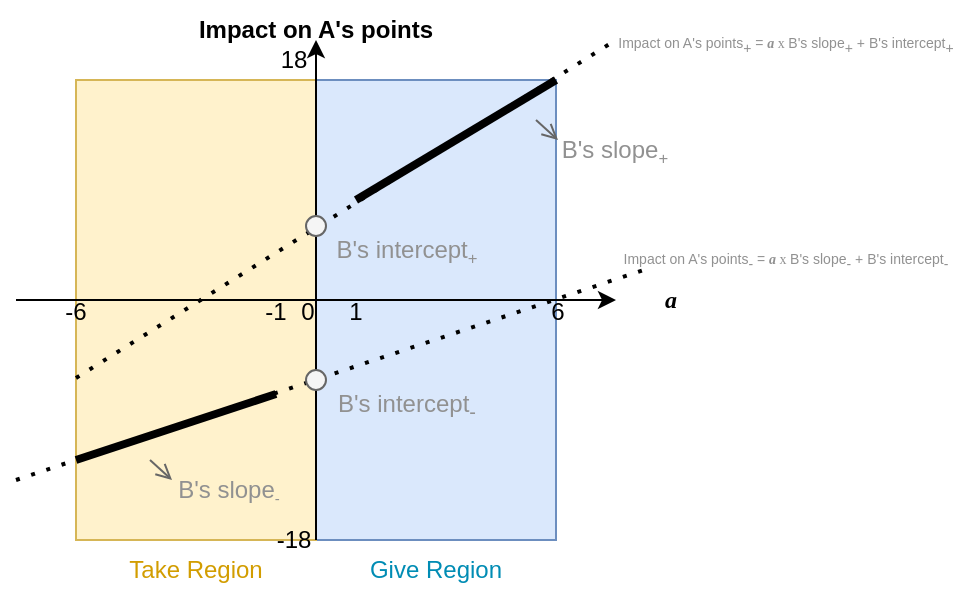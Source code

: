 <mxfile version="24.5.3" type="github">
  <diagram name="Page-1" id="Ew7KFUsUM-5sgseoDQyE">
    <mxGraphModel dx="414" dy="276" grid="1" gridSize="10" guides="1" tooltips="1" connect="1" arrows="1" fold="1" page="1" pageScale="1" pageWidth="850" pageHeight="1100" math="0" shadow="0">
      <root>
        <mxCell id="0" />
        <mxCell id="1" parent="0" />
        <mxCell id="-bnWbpkABqGrMp3vOz5b-32" value="" style="rounded=0;whiteSpace=wrap;html=1;fillColor=#dae8fc;strokeColor=#6c8ebf;" vertex="1" parent="1">
          <mxGeometry x="320" y="50" width="120" height="230" as="geometry" />
        </mxCell>
        <mxCell id="-bnWbpkABqGrMp3vOz5b-31" value="" style="rounded=0;whiteSpace=wrap;html=1;fillColor=#fff2cc;strokeColor=#d6b656;" vertex="1" parent="1">
          <mxGeometry x="200" y="50" width="120" height="230" as="geometry" />
        </mxCell>
        <mxCell id="-bnWbpkABqGrMp3vOz5b-1" value="" style="endArrow=classic;html=1;rounded=0;" edge="1" parent="1" target="-bnWbpkABqGrMp3vOz5b-4">
          <mxGeometry width="50" height="50" relative="1" as="geometry">
            <mxPoint x="170" y="160" as="sourcePoint" />
            <mxPoint x="450" y="160" as="targetPoint" />
          </mxGeometry>
        </mxCell>
        <mxCell id="-bnWbpkABqGrMp3vOz5b-2" value="" style="endArrow=classic;html=1;rounded=0;" edge="1" parent="1">
          <mxGeometry width="50" height="50" relative="1" as="geometry">
            <mxPoint x="320" y="280" as="sourcePoint" />
            <mxPoint x="320" y="30" as="targetPoint" />
          </mxGeometry>
        </mxCell>
        <mxCell id="-bnWbpkABqGrMp3vOz5b-3" value="Impact on A&#39;s points" style="text;html=1;align=center;verticalAlign=middle;whiteSpace=wrap;rounded=0;fontStyle=1" vertex="1" parent="1">
          <mxGeometry x="240" y="10" width="160" height="30" as="geometry" />
        </mxCell>
        <mxCell id="-bnWbpkABqGrMp3vOz5b-4" value="&lt;b&gt;&lt;i&gt;&lt;font face=&quot;Georgia&quot;&gt;a&lt;/font&gt;&lt;/i&gt;&lt;/b&gt;" style="text;html=1;align=center;verticalAlign=middle;whiteSpace=wrap;rounded=0;" vertex="1" parent="1">
          <mxGeometry x="470" y="145" width="55" height="30" as="geometry" />
        </mxCell>
        <mxCell id="-bnWbpkABqGrMp3vOz5b-5" value="-6" style="text;html=1;align=center;verticalAlign=middle;whiteSpace=wrap;rounded=0;" vertex="1" parent="1">
          <mxGeometry x="190" y="151" width="20" height="30" as="geometry" />
        </mxCell>
        <mxCell id="-bnWbpkABqGrMp3vOz5b-6" value="6" style="text;html=1;align=center;verticalAlign=middle;whiteSpace=wrap;rounded=0;" vertex="1" parent="1">
          <mxGeometry x="431" y="151" width="20" height="30" as="geometry" />
        </mxCell>
        <mxCell id="-bnWbpkABqGrMp3vOz5b-7" value="-18" style="text;html=1;align=center;verticalAlign=middle;whiteSpace=wrap;rounded=0;" vertex="1" parent="1">
          <mxGeometry x="299" y="265" width="20" height="30" as="geometry" />
        </mxCell>
        <mxCell id="-bnWbpkABqGrMp3vOz5b-8" value="18" style="text;html=1;align=center;verticalAlign=middle;whiteSpace=wrap;rounded=0;" vertex="1" parent="1">
          <mxGeometry x="299" y="25" width="20" height="30" as="geometry" />
        </mxCell>
        <mxCell id="-bnWbpkABqGrMp3vOz5b-9" value="0" style="text;html=1;align=center;verticalAlign=middle;whiteSpace=wrap;rounded=0;" vertex="1" parent="1">
          <mxGeometry x="306" y="151" width="20" height="30" as="geometry" />
        </mxCell>
        <mxCell id="-bnWbpkABqGrMp3vOz5b-10" value="" style="endArrow=none;html=1;rounded=0;strokeWidth=4;" edge="1" parent="1">
          <mxGeometry width="50" height="50" relative="1" as="geometry">
            <mxPoint x="200" y="240" as="sourcePoint" />
            <mxPoint x="300" y="207" as="targetPoint" />
          </mxGeometry>
        </mxCell>
        <mxCell id="-bnWbpkABqGrMp3vOz5b-11" value="" style="endArrow=none;html=1;rounded=0;strokeWidth=4;" edge="1" parent="1">
          <mxGeometry width="50" height="50" relative="1" as="geometry">
            <mxPoint x="340" y="110" as="sourcePoint" />
            <mxPoint x="440" y="50" as="targetPoint" />
          </mxGeometry>
        </mxCell>
        <mxCell id="-bnWbpkABqGrMp3vOz5b-12" value="" style="endArrow=none;dashed=1;html=1;dashPattern=1 3;strokeWidth=2;rounded=0;" edge="1" parent="1">
          <mxGeometry width="50" height="50" relative="1" as="geometry">
            <mxPoint x="200" y="199" as="sourcePoint" />
            <mxPoint x="470" y="30" as="targetPoint" />
          </mxGeometry>
        </mxCell>
        <mxCell id="-bnWbpkABqGrMp3vOz5b-13" value="" style="endArrow=none;dashed=1;html=1;dashPattern=1 3;strokeWidth=2;rounded=0;entryX=0.25;entryY=0;entryDx=0;entryDy=0;" edge="1" parent="1" target="-bnWbpkABqGrMp3vOz5b-4">
          <mxGeometry width="50" height="50" relative="1" as="geometry">
            <mxPoint x="170" y="250" as="sourcePoint" />
            <mxPoint x="440" y="83" as="targetPoint" />
          </mxGeometry>
        </mxCell>
        <mxCell id="-bnWbpkABqGrMp3vOz5b-14" value="1" style="text;html=1;align=center;verticalAlign=middle;whiteSpace=wrap;rounded=0;" vertex="1" parent="1">
          <mxGeometry x="330" y="151" width="20" height="30" as="geometry" />
        </mxCell>
        <mxCell id="-bnWbpkABqGrMp3vOz5b-15" value="-1" style="text;html=1;align=center;verticalAlign=middle;whiteSpace=wrap;rounded=0;" vertex="1" parent="1">
          <mxGeometry x="290" y="151" width="20" height="30" as="geometry" />
        </mxCell>
        <mxCell id="-bnWbpkABqGrMp3vOz5b-20" value="" style="ellipse;whiteSpace=wrap;html=1;aspect=fixed;fillColor=#f5f5f5;strokeColor=#666666;fontColor=#333333;" vertex="1" parent="1">
          <mxGeometry x="315" y="195" width="10" height="10" as="geometry" />
        </mxCell>
        <mxCell id="-bnWbpkABqGrMp3vOz5b-22" value="" style="ellipse;whiteSpace=wrap;html=1;aspect=fixed;fillColor=#f5f5f5;strokeColor=#666666;fontColor=#333333;" vertex="1" parent="1">
          <mxGeometry x="315" y="118" width="10" height="10" as="geometry" />
        </mxCell>
        <mxCell id="-bnWbpkABqGrMp3vOz5b-24" value="B&#39;s intercept&lt;sub&gt;-&lt;/sub&gt;" style="text;html=1;align=center;verticalAlign=middle;whiteSpace=wrap;rounded=0;fontColor=#919191;" vertex="1" parent="1">
          <mxGeometry x="328" y="205" width="75" height="15" as="geometry" />
        </mxCell>
        <mxCell id="-bnWbpkABqGrMp3vOz5b-25" value="B&#39;s intercept&lt;font size=&quot;1&quot;&gt;&lt;sub&gt;+&lt;/sub&gt;&lt;/font&gt;" style="text;html=1;align=center;verticalAlign=middle;whiteSpace=wrap;rounded=0;fontColor=#919191;" vertex="1" parent="1">
          <mxGeometry x="326" y="124" width="79" height="21" as="geometry" />
        </mxCell>
        <mxCell id="-bnWbpkABqGrMp3vOz5b-27" value="" style="endArrow=open;html=1;rounded=0;fillColor=#f5f5f5;strokeColor=#666666;endFill=0;" edge="1" parent="1">
          <mxGeometry width="50" height="50" relative="1" as="geometry">
            <mxPoint x="430" y="70" as="sourcePoint" />
            <mxPoint x="441" y="80" as="targetPoint" />
          </mxGeometry>
        </mxCell>
        <mxCell id="-bnWbpkABqGrMp3vOz5b-28" value="B&#39;s slope&lt;font size=&quot;1&quot;&gt;&lt;sub&gt;+&lt;/sub&gt;&lt;/font&gt;" style="text;html=1;align=center;verticalAlign=middle;whiteSpace=wrap;rounded=0;fontColor=#919191;" vertex="1" parent="1">
          <mxGeometry x="440" y="80" width="59" height="10" as="geometry" />
        </mxCell>
        <mxCell id="-bnWbpkABqGrMp3vOz5b-29" value="" style="endArrow=open;html=1;rounded=0;fillColor=#f5f5f5;strokeColor=#666666;endFill=0;" edge="1" parent="1">
          <mxGeometry width="50" height="50" relative="1" as="geometry">
            <mxPoint x="237" y="240" as="sourcePoint" />
            <mxPoint x="248" y="250" as="targetPoint" />
          </mxGeometry>
        </mxCell>
        <mxCell id="-bnWbpkABqGrMp3vOz5b-30" value="B&#39;s slope&lt;span style=&quot;font-size: 9px;&quot;&gt;&lt;sub&gt;-&lt;/sub&gt;&lt;/span&gt;" style="text;html=1;align=center;verticalAlign=middle;whiteSpace=wrap;rounded=0;fontColor=#919191;" vertex="1" parent="1">
          <mxGeometry x="247" y="250" width="59" height="10" as="geometry" />
        </mxCell>
        <mxCell id="-bnWbpkABqGrMp3vOz5b-33" value="Take Region" style="text;html=1;align=center;verticalAlign=middle;whiteSpace=wrap;rounded=0;fillColor=none;strokeColor=none;fontColor=#d29d00;" vertex="1" parent="1">
          <mxGeometry x="200" y="280" width="120" height="30" as="geometry" />
        </mxCell>
        <mxCell id="-bnWbpkABqGrMp3vOz5b-34" value="Give Region" style="text;html=1;align=center;verticalAlign=middle;whiteSpace=wrap;rounded=0;fillColor=none;strokeColor=none;fontColor=#008cb4;" vertex="1" parent="1">
          <mxGeometry x="320" y="280" width="120" height="30" as="geometry" />
        </mxCell>
        <mxCell id="-bnWbpkABqGrMp3vOz5b-35" value="Impact on A&#39;s points&lt;sub style=&quot;font-size: 7px;&quot;&gt;+&lt;/sub&gt; =&amp;nbsp;&lt;span style=&quot;caret-color: rgb(0, 0, 0); font-size: 7px;&quot;&gt;&lt;font style=&quot;font-weight: bold; font-style: italic; font-size: 7px;&quot; face=&quot;Georgia&quot;&gt;a &lt;/font&gt;&lt;font style=&quot;font-size: 7px;&quot; face=&quot;Verdana&quot;&gt;x&lt;/font&gt;&lt;font style=&quot;font-weight: bold; font-style: italic; font-size: 7px;&quot; face=&quot;Georgia&quot;&gt;&amp;nbsp;&lt;/font&gt;&lt;/span&gt;B&#39;s slope&lt;font style=&quot;font-size: 7px;&quot;&gt;&lt;sub style=&quot;font-size: 7px;&quot;&gt;+ &lt;/sub&gt;+&amp;nbsp;&lt;/font&gt;B&#39;s intercept&lt;font style=&quot;font-size: 7px;&quot;&gt;&lt;sub style=&quot;font-size: 7px;&quot;&gt;+&lt;/sub&gt;&lt;/font&gt;" style="text;html=1;align=center;verticalAlign=middle;whiteSpace=wrap;rounded=0;fontColor=#919191;fontSize=7;" vertex="1" parent="1">
          <mxGeometry x="460" y="10" width="190" height="45" as="geometry" />
        </mxCell>
        <mxCell id="-bnWbpkABqGrMp3vOz5b-36" value="Impact on A&#39;s points&lt;sub style=&quot;font-size: 7px;&quot;&gt;-&lt;/sub&gt; =&amp;nbsp;&lt;span style=&quot;caret-color: rgb(0, 0, 0); font-size: 7px;&quot;&gt;&lt;font style=&quot;font-weight: bold; font-style: italic; font-size: 7px;&quot; face=&quot;Georgia&quot;&gt;a &lt;/font&gt;&lt;font style=&quot;font-size: 7px;&quot; face=&quot;Verdana&quot;&gt;x&lt;/font&gt;&lt;font style=&quot;font-weight: bold; font-style: italic; font-size: 7px;&quot; face=&quot;Georgia&quot;&gt;&amp;nbsp;&lt;/font&gt;&lt;/span&gt;B&#39;s slope&lt;font style=&quot;font-size: 7px;&quot;&gt;&lt;sub style=&quot;font-size: 7px;&quot;&gt;-&amp;nbsp;&lt;/sub&gt;+&amp;nbsp;&lt;/font&gt;B&#39;s intercept&lt;font style=&quot;font-size: 7px;&quot;&gt;&lt;sub style=&quot;font-size: 7px;&quot;&gt;-&lt;/sub&gt;&lt;/font&gt;" style="text;html=1;align=center;verticalAlign=middle;whiteSpace=wrap;rounded=0;fontColor=#919191;fontSize=7;" vertex="1" parent="1">
          <mxGeometry x="460" y="118" width="190" height="45" as="geometry" />
        </mxCell>
      </root>
    </mxGraphModel>
  </diagram>
</mxfile>
